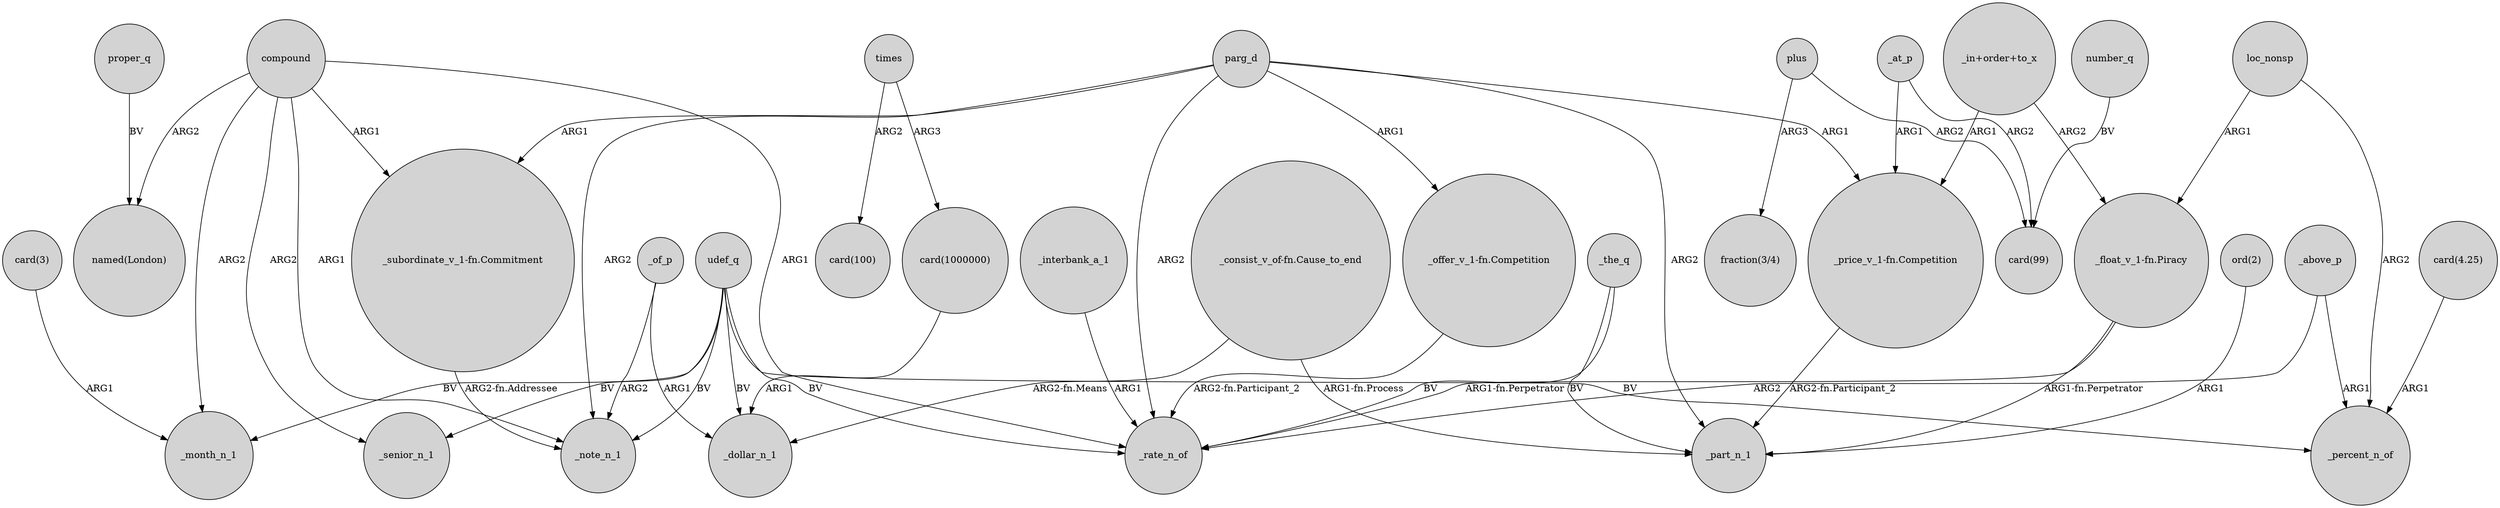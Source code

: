 digraph {
	node [shape=circle style=filled]
	udef_q -> _month_n_1 [label=BV]
	_of_p -> _dollar_n_1 [label=ARG1]
	loc_nonsp -> "_float_v_1-fn.Piracy" [label=ARG1]
	"_offer_v_1-fn.Competition" -> _rate_n_of [label="ARG2-fn.Participant_2"]
	_at_p -> "card(99)" [label=ARG2]
	parg_d -> "_subordinate_v_1-fn.Commitment" [label=ARG1]
	parg_d -> _part_n_1 [label=ARG2]
	"card(4.25)" -> _percent_n_of [label=ARG1]
	compound -> "named(London)" [label=ARG2]
	_at_p -> "_price_v_1-fn.Competition" [label=ARG1]
	times -> "card(1000000)" [label=ARG3]
	_above_p -> _rate_n_of [label=ARG2]
	"card(3)" -> _month_n_1 [label=ARG1]
	compound -> _rate_n_of [label=ARG1]
	udef_q -> _rate_n_of [label=BV]
	times -> "card(100)" [label=ARG2]
	"_price_v_1-fn.Competition" -> _part_n_1 [label="ARG2-fn.Participant_2"]
	"_in+order+to_x" -> "_price_v_1-fn.Competition" [label=ARG1]
	_the_q -> _rate_n_of [label=BV]
	parg_d -> _note_n_1 [label=ARG2]
	"ord(2)" -> _part_n_1 [label=ARG1]
	parg_d -> "_offer_v_1-fn.Competition" [label=ARG1]
	"_consist_v_of-fn.Cause_to_end" -> _dollar_n_1 [label="ARG2-fn.Means"]
	udef_q -> _percent_n_of [label=BV]
	number_q -> "card(99)" [label=BV]
	"_float_v_1-fn.Piracy" -> _part_n_1 [label="ARG1-fn.Perpetrator"]
	udef_q -> _note_n_1 [label=BV]
	udef_q -> _dollar_n_1 [label=BV]
	compound -> _note_n_1 [label=ARG1]
	"_in+order+to_x" -> "_float_v_1-fn.Piracy" [label=ARG2]
	"_subordinate_v_1-fn.Commitment" -> _note_n_1 [label="ARG2-fn.Addressee"]
	"card(1000000)" -> _dollar_n_1 [label=ARG1]
	compound -> "_subordinate_v_1-fn.Commitment" [label=ARG1]
	compound -> _senior_n_1 [label=ARG2]
	_above_p -> _percent_n_of [label=ARG1]
	plus -> "card(99)" [label=ARG2]
	udef_q -> _senior_n_1 [label=BV]
	proper_q -> "named(London)" [label=BV]
	plus -> "fraction(3/4)" [label=ARG3]
	parg_d -> _rate_n_of [label=ARG2]
	"_consist_v_of-fn.Cause_to_end" -> _part_n_1 [label="ARG1-fn.Process"]
	_interbank_a_1 -> _rate_n_of [label=ARG1]
	parg_d -> "_price_v_1-fn.Competition" [label=ARG1]
	"_float_v_1-fn.Piracy" -> _rate_n_of [label="ARG1-fn.Perpetrator"]
	compound -> _month_n_1 [label=ARG2]
	_of_p -> _note_n_1 [label=ARG2]
	_the_q -> _part_n_1 [label=BV]
	loc_nonsp -> _percent_n_of [label=ARG2]
}
